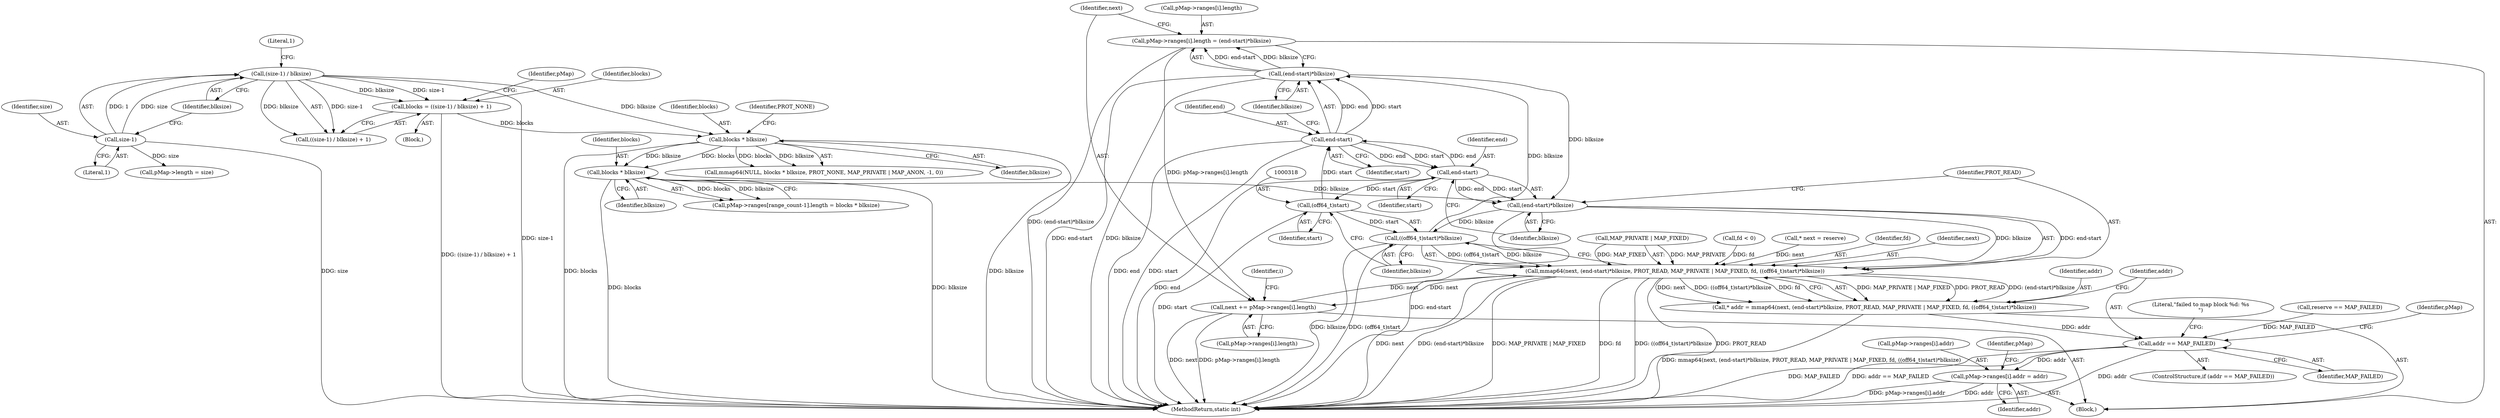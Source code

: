 digraph "1_Android_28a566f7731b4cb76d2a9ba16d997ac5aeb07dad@array" {
"1000343" [label="(Call,pMap->ranges[i].length = (end-start)*blksize)"];
"1000351" [label="(Call,(end-start)*blksize)"];
"1000352" [label="(Call,end-start)"];
"1000307" [label="(Call,end-start)"];
"1000317" [label="(Call,(off64_t)start)"];
"1000316" [label="(Call,((off64_t)start)*blksize)"];
"1000306" [label="(Call,(end-start)*blksize)"];
"1000246" [label="(Call,blocks * blksize)"];
"1000203" [label="(Call,blocks * blksize)"];
"1000166" [label="(Call,blocks = ((size-1) / blksize) + 1)"];
"1000169" [label="(Call,(size-1) / blksize)"];
"1000170" [label="(Call,size-1)"];
"1000356" [label="(Call,next += pMap->ranges[i].length)"];
"1000304" [label="(Call,mmap64(next, (end-start)*blksize, PROT_READ, MAP_PRIVATE | MAP_FIXED, fd, ((off64_t)start)*blksize))"];
"1000302" [label="(Call,* addr = mmap64(next, (end-start)*blksize, PROT_READ, MAP_PRIVATE | MAP_FIXED, fd, ((off64_t)start)*blksize))"];
"1000322" [label="(Call,addr == MAP_FAILED)"];
"1000334" [label="(Call,pMap->ranges[i].addr = addr)"];
"1000315" [label="(Identifier,fd)"];
"1000166" [label="(Call,blocks = ((size-1) / blksize) + 1)"];
"1000206" [label="(Identifier,PROT_NONE)"];
"1000177" [label="(Identifier,pMap)"];
"1000354" [label="(Identifier,start)"];
"1000322" [label="(Call,addr == MAP_FAILED)"];
"1000280" [label="(Identifier,i)"];
"1000321" [label="(ControlStructure,if (addr == MAP_FAILED))"];
"1000335" [label="(Call,pMap->ranges[i].addr)"];
"1000203" [label="(Call,blocks * blksize)"];
"1000306" [label="(Call,(end-start)*blksize)"];
"1000309" [label="(Identifier,start)"];
"1000248" [label="(Identifier,blksize)"];
"1000305" [label="(Identifier,next)"];
"1000324" [label="(Identifier,MAP_FAILED)"];
"1000347" [label="(Identifier,pMap)"];
"1000343" [label="(Call,pMap->ranges[i].length = (end-start)*blksize)"];
"1000168" [label="(Call,((size-1) / blksize) + 1)"];
"1000246" [label="(Call,blocks * blksize)"];
"1000214" [label="(Call,reserve == MAP_FAILED)"];
"1000312" [label="(Call,MAP_PRIVATE | MAP_FIXED)"];
"1000304" [label="(Call,mmap64(next, (end-start)*blksize, PROT_READ, MAP_PRIVATE | MAP_FIXED, fd, ((off64_t)start)*blksize))"];
"1000173" [label="(Identifier,blksize)"];
"1000171" [label="(Identifier,size)"];
"1000380" [label="(MethodReturn,static int)"];
"1000172" [label="(Literal,1)"];
"1000356" [label="(Call,next += pMap->ranges[i].length)"];
"1000342" [label="(Identifier,addr)"];
"1000201" [label="(Call,mmap64(NULL, blocks * blksize, PROT_NONE, MAP_PRIVATE | MAP_ANON, -1, 0))"];
"1000169" [label="(Call,(size-1) / blksize)"];
"1000170" [label="(Call,size-1)"];
"1000303" [label="(Identifier,addr)"];
"1000351" [label="(Call,(end-start)*blksize)"];
"1000311" [label="(Identifier,PROT_READ)"];
"1000205" [label="(Identifier,blksize)"];
"1000310" [label="(Identifier,blksize)"];
"1000256" [label="(Call,fd < 0)"];
"1000334" [label="(Call,pMap->ranges[i].addr = addr)"];
"1000323" [label="(Identifier,addr)"];
"1000103" [label="(Block,)"];
"1000204" [label="(Identifier,blocks)"];
"1000338" [label="(Identifier,pMap)"];
"1000236" [label="(Call,pMap->ranges[range_count-1].length = blocks * blksize)"];
"1000344" [label="(Call,pMap->ranges[i].length)"];
"1000174" [label="(Literal,1)"];
"1000269" [label="(Call,* next = reserve)"];
"1000316" [label="(Call,((off64_t)start)*blksize)"];
"1000352" [label="(Call,end-start)"];
"1000358" [label="(Call,pMap->ranges[i].length)"];
"1000317" [label="(Call,(off64_t)start)"];
"1000167" [label="(Identifier,blocks)"];
"1000357" [label="(Identifier,next)"];
"1000281" [label="(Block,)"];
"1000247" [label="(Identifier,blocks)"];
"1000302" [label="(Call,* addr = mmap64(next, (end-start)*blksize, PROT_READ, MAP_PRIVATE | MAP_FIXED, fd, ((off64_t)start)*blksize))"];
"1000327" [label="(Literal,\"failed to map block %d: %s\n\")"];
"1000355" [label="(Identifier,blksize)"];
"1000353" [label="(Identifier,end)"];
"1000307" [label="(Call,end-start)"];
"1000370" [label="(Call,pMap->length = size)"];
"1000308" [label="(Identifier,end)"];
"1000320" [label="(Identifier,blksize)"];
"1000319" [label="(Identifier,start)"];
"1000343" -> "1000281"  [label="AST: "];
"1000343" -> "1000351"  [label="CFG: "];
"1000344" -> "1000343"  [label="AST: "];
"1000351" -> "1000343"  [label="AST: "];
"1000357" -> "1000343"  [label="CFG: "];
"1000343" -> "1000380"  [label="DDG: (end-start)*blksize"];
"1000351" -> "1000343"  [label="DDG: end-start"];
"1000351" -> "1000343"  [label="DDG: blksize"];
"1000343" -> "1000356"  [label="DDG: pMap->ranges[i].length"];
"1000351" -> "1000355"  [label="CFG: "];
"1000352" -> "1000351"  [label="AST: "];
"1000355" -> "1000351"  [label="AST: "];
"1000351" -> "1000380"  [label="DDG: end-start"];
"1000351" -> "1000380"  [label="DDG: blksize"];
"1000351" -> "1000306"  [label="DDG: blksize"];
"1000352" -> "1000351"  [label="DDG: end"];
"1000352" -> "1000351"  [label="DDG: start"];
"1000316" -> "1000351"  [label="DDG: blksize"];
"1000352" -> "1000354"  [label="CFG: "];
"1000353" -> "1000352"  [label="AST: "];
"1000354" -> "1000352"  [label="AST: "];
"1000355" -> "1000352"  [label="CFG: "];
"1000352" -> "1000380"  [label="DDG: end"];
"1000352" -> "1000380"  [label="DDG: start"];
"1000352" -> "1000307"  [label="DDG: end"];
"1000352" -> "1000307"  [label="DDG: start"];
"1000307" -> "1000352"  [label="DDG: end"];
"1000317" -> "1000352"  [label="DDG: start"];
"1000307" -> "1000306"  [label="AST: "];
"1000307" -> "1000309"  [label="CFG: "];
"1000308" -> "1000307"  [label="AST: "];
"1000309" -> "1000307"  [label="AST: "];
"1000310" -> "1000307"  [label="CFG: "];
"1000307" -> "1000380"  [label="DDG: end"];
"1000307" -> "1000306"  [label="DDG: end"];
"1000307" -> "1000306"  [label="DDG: start"];
"1000307" -> "1000317"  [label="DDG: start"];
"1000317" -> "1000316"  [label="AST: "];
"1000317" -> "1000319"  [label="CFG: "];
"1000318" -> "1000317"  [label="AST: "];
"1000319" -> "1000317"  [label="AST: "];
"1000320" -> "1000317"  [label="CFG: "];
"1000317" -> "1000380"  [label="DDG: start"];
"1000317" -> "1000316"  [label="DDG: start"];
"1000316" -> "1000304"  [label="AST: "];
"1000316" -> "1000320"  [label="CFG: "];
"1000320" -> "1000316"  [label="AST: "];
"1000304" -> "1000316"  [label="CFG: "];
"1000316" -> "1000380"  [label="DDG: blksize"];
"1000316" -> "1000380"  [label="DDG: (off64_t)start"];
"1000316" -> "1000304"  [label="DDG: (off64_t)start"];
"1000316" -> "1000304"  [label="DDG: blksize"];
"1000306" -> "1000316"  [label="DDG: blksize"];
"1000306" -> "1000304"  [label="AST: "];
"1000306" -> "1000310"  [label="CFG: "];
"1000310" -> "1000306"  [label="AST: "];
"1000311" -> "1000306"  [label="CFG: "];
"1000306" -> "1000380"  [label="DDG: end-start"];
"1000306" -> "1000304"  [label="DDG: end-start"];
"1000306" -> "1000304"  [label="DDG: blksize"];
"1000246" -> "1000306"  [label="DDG: blksize"];
"1000246" -> "1000236"  [label="AST: "];
"1000246" -> "1000248"  [label="CFG: "];
"1000247" -> "1000246"  [label="AST: "];
"1000248" -> "1000246"  [label="AST: "];
"1000236" -> "1000246"  [label="CFG: "];
"1000246" -> "1000380"  [label="DDG: blksize"];
"1000246" -> "1000380"  [label="DDG: blocks"];
"1000246" -> "1000236"  [label="DDG: blocks"];
"1000246" -> "1000236"  [label="DDG: blksize"];
"1000203" -> "1000246"  [label="DDG: blocks"];
"1000203" -> "1000246"  [label="DDG: blksize"];
"1000203" -> "1000201"  [label="AST: "];
"1000203" -> "1000205"  [label="CFG: "];
"1000204" -> "1000203"  [label="AST: "];
"1000205" -> "1000203"  [label="AST: "];
"1000206" -> "1000203"  [label="CFG: "];
"1000203" -> "1000380"  [label="DDG: blksize"];
"1000203" -> "1000380"  [label="DDG: blocks"];
"1000203" -> "1000201"  [label="DDG: blocks"];
"1000203" -> "1000201"  [label="DDG: blksize"];
"1000166" -> "1000203"  [label="DDG: blocks"];
"1000169" -> "1000203"  [label="DDG: blksize"];
"1000166" -> "1000103"  [label="AST: "];
"1000166" -> "1000168"  [label="CFG: "];
"1000167" -> "1000166"  [label="AST: "];
"1000168" -> "1000166"  [label="AST: "];
"1000177" -> "1000166"  [label="CFG: "];
"1000166" -> "1000380"  [label="DDG: ((size-1) / blksize) + 1"];
"1000169" -> "1000166"  [label="DDG: size-1"];
"1000169" -> "1000166"  [label="DDG: blksize"];
"1000169" -> "1000168"  [label="AST: "];
"1000169" -> "1000173"  [label="CFG: "];
"1000170" -> "1000169"  [label="AST: "];
"1000173" -> "1000169"  [label="AST: "];
"1000174" -> "1000169"  [label="CFG: "];
"1000169" -> "1000380"  [label="DDG: size-1"];
"1000169" -> "1000168"  [label="DDG: size-1"];
"1000169" -> "1000168"  [label="DDG: blksize"];
"1000170" -> "1000169"  [label="DDG: size"];
"1000170" -> "1000169"  [label="DDG: 1"];
"1000170" -> "1000172"  [label="CFG: "];
"1000171" -> "1000170"  [label="AST: "];
"1000172" -> "1000170"  [label="AST: "];
"1000173" -> "1000170"  [label="CFG: "];
"1000170" -> "1000380"  [label="DDG: size"];
"1000170" -> "1000370"  [label="DDG: size"];
"1000356" -> "1000281"  [label="AST: "];
"1000356" -> "1000358"  [label="CFG: "];
"1000357" -> "1000356"  [label="AST: "];
"1000358" -> "1000356"  [label="AST: "];
"1000280" -> "1000356"  [label="CFG: "];
"1000356" -> "1000380"  [label="DDG: next"];
"1000356" -> "1000380"  [label="DDG: pMap->ranges[i].length"];
"1000356" -> "1000304"  [label="DDG: next"];
"1000304" -> "1000356"  [label="DDG: next"];
"1000304" -> "1000302"  [label="AST: "];
"1000305" -> "1000304"  [label="AST: "];
"1000311" -> "1000304"  [label="AST: "];
"1000312" -> "1000304"  [label="AST: "];
"1000315" -> "1000304"  [label="AST: "];
"1000302" -> "1000304"  [label="CFG: "];
"1000304" -> "1000380"  [label="DDG: MAP_PRIVATE | MAP_FIXED"];
"1000304" -> "1000380"  [label="DDG: fd"];
"1000304" -> "1000380"  [label="DDG: ((off64_t)start)*blksize"];
"1000304" -> "1000380"  [label="DDG: PROT_READ"];
"1000304" -> "1000380"  [label="DDG: next"];
"1000304" -> "1000380"  [label="DDG: (end-start)*blksize"];
"1000304" -> "1000302"  [label="DDG: MAP_PRIVATE | MAP_FIXED"];
"1000304" -> "1000302"  [label="DDG: PROT_READ"];
"1000304" -> "1000302"  [label="DDG: (end-start)*blksize"];
"1000304" -> "1000302"  [label="DDG: next"];
"1000304" -> "1000302"  [label="DDG: ((off64_t)start)*blksize"];
"1000304" -> "1000302"  [label="DDG: fd"];
"1000269" -> "1000304"  [label="DDG: next"];
"1000312" -> "1000304"  [label="DDG: MAP_PRIVATE"];
"1000312" -> "1000304"  [label="DDG: MAP_FIXED"];
"1000256" -> "1000304"  [label="DDG: fd"];
"1000302" -> "1000281"  [label="AST: "];
"1000303" -> "1000302"  [label="AST: "];
"1000323" -> "1000302"  [label="CFG: "];
"1000302" -> "1000380"  [label="DDG: mmap64(next, (end-start)*blksize, PROT_READ, MAP_PRIVATE | MAP_FIXED, fd, ((off64_t)start)*blksize)"];
"1000302" -> "1000322"  [label="DDG: addr"];
"1000322" -> "1000321"  [label="AST: "];
"1000322" -> "1000324"  [label="CFG: "];
"1000323" -> "1000322"  [label="AST: "];
"1000324" -> "1000322"  [label="AST: "];
"1000327" -> "1000322"  [label="CFG: "];
"1000338" -> "1000322"  [label="CFG: "];
"1000322" -> "1000380"  [label="DDG: MAP_FAILED"];
"1000322" -> "1000380"  [label="DDG: addr == MAP_FAILED"];
"1000322" -> "1000380"  [label="DDG: addr"];
"1000214" -> "1000322"  [label="DDG: MAP_FAILED"];
"1000322" -> "1000334"  [label="DDG: addr"];
"1000334" -> "1000281"  [label="AST: "];
"1000334" -> "1000342"  [label="CFG: "];
"1000335" -> "1000334"  [label="AST: "];
"1000342" -> "1000334"  [label="AST: "];
"1000347" -> "1000334"  [label="CFG: "];
"1000334" -> "1000380"  [label="DDG: addr"];
"1000334" -> "1000380"  [label="DDG: pMap->ranges[i].addr"];
}
